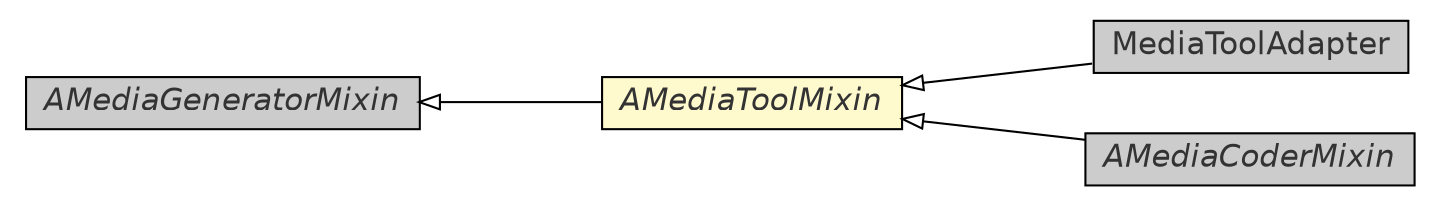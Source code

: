#!/usr/local/bin/dot
#
# Class diagram 
# Generated by UmlGraph version 4.8 (http://www.spinellis.gr/sw/umlgraph)
#

digraph G {
	edge [fontname="Helvetica",fontsize=10,labelfontname="Helvetica",labelfontsize=10];
	node [fontname="Helvetica",fontsize=10,shape=plaintext];
	rankdir=LR;
	ranksep=1;
	// com.xuggle.mediatool.AMediaToolMixin
	c13772 [label=<<table border="0" cellborder="1" cellspacing="0" cellpadding="2" port="p" bgcolor="lemonChiffon" href="./AMediaToolMixin.html">
		<tr><td><table border="0" cellspacing="0" cellpadding="1">
			<tr><td><font face="Helvetica-Oblique"> AMediaToolMixin </font></td></tr>
		</table></td></tr>
		</table>>, fontname="Helvetica", fontcolor="grey20", fontsize=15.0];
	// com.xuggle.mediatool.MediaToolAdapter
	c13773 [label=<<table border="0" cellborder="1" cellspacing="0" cellpadding="2" port="p" bgcolor="grey80" href="./MediaToolAdapter.html">
		<tr><td><table border="0" cellspacing="0" cellpadding="1">
			<tr><td> MediaToolAdapter </td></tr>
		</table></td></tr>
		</table>>, fontname="Helvetica", fontcolor="grey20", fontsize=15.0];
	// com.xuggle.mediatool.AMediaGeneratorMixin
	c13775 [label=<<table border="0" cellborder="1" cellspacing="0" cellpadding="2" port="p" bgcolor="grey80" href="./AMediaGeneratorMixin.html">
		<tr><td><table border="0" cellspacing="0" cellpadding="1">
			<tr><td><font face="Helvetica-Oblique"> AMediaGeneratorMixin </font></td></tr>
		</table></td></tr>
		</table>>, fontname="Helvetica", fontcolor="grey20", fontsize=15.0];
	// com.xuggle.mediatool.AMediaCoderMixin
	c13779 [label=<<table border="0" cellborder="1" cellspacing="0" cellpadding="2" port="p" bgcolor="grey80" href="./AMediaCoderMixin.html">
		<tr><td><table border="0" cellspacing="0" cellpadding="1">
			<tr><td><font face="Helvetica-Oblique"> AMediaCoderMixin </font></td></tr>
		</table></td></tr>
		</table>>, fontname="Helvetica", fontcolor="grey20", fontsize=15.0];
	//com.xuggle.mediatool.AMediaToolMixin extends com.xuggle.mediatool.AMediaGeneratorMixin
	c13775:p -> c13772:p [dir=back,arrowtail=empty];
	//com.xuggle.mediatool.MediaToolAdapter extends com.xuggle.mediatool.AMediaToolMixin
	c13772:p -> c13773:p [dir=back,arrowtail=empty];
	//com.xuggle.mediatool.AMediaCoderMixin extends com.xuggle.mediatool.AMediaToolMixin
	c13772:p -> c13779:p [dir=back,arrowtail=empty];
}

